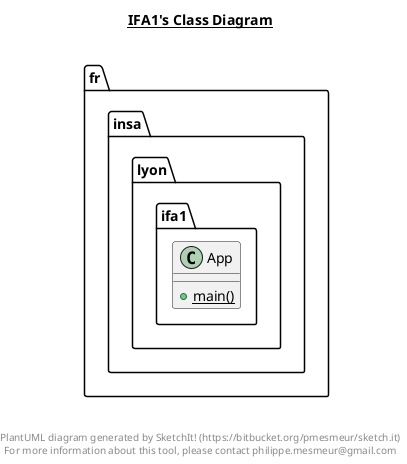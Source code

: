 @startuml

title __IFA1's Class Diagram__\n

  namespace fr.insa.lyon.ifa1 {
    class fr.insa.lyon.ifa1.App {
        {static} + main()
    }
  }
  



right footer


PlantUML diagram generated by SketchIt! (https://bitbucket.org/pmesmeur/sketch.it)
For more information about this tool, please contact philippe.mesmeur@gmail.com
endfooter

@enduml
